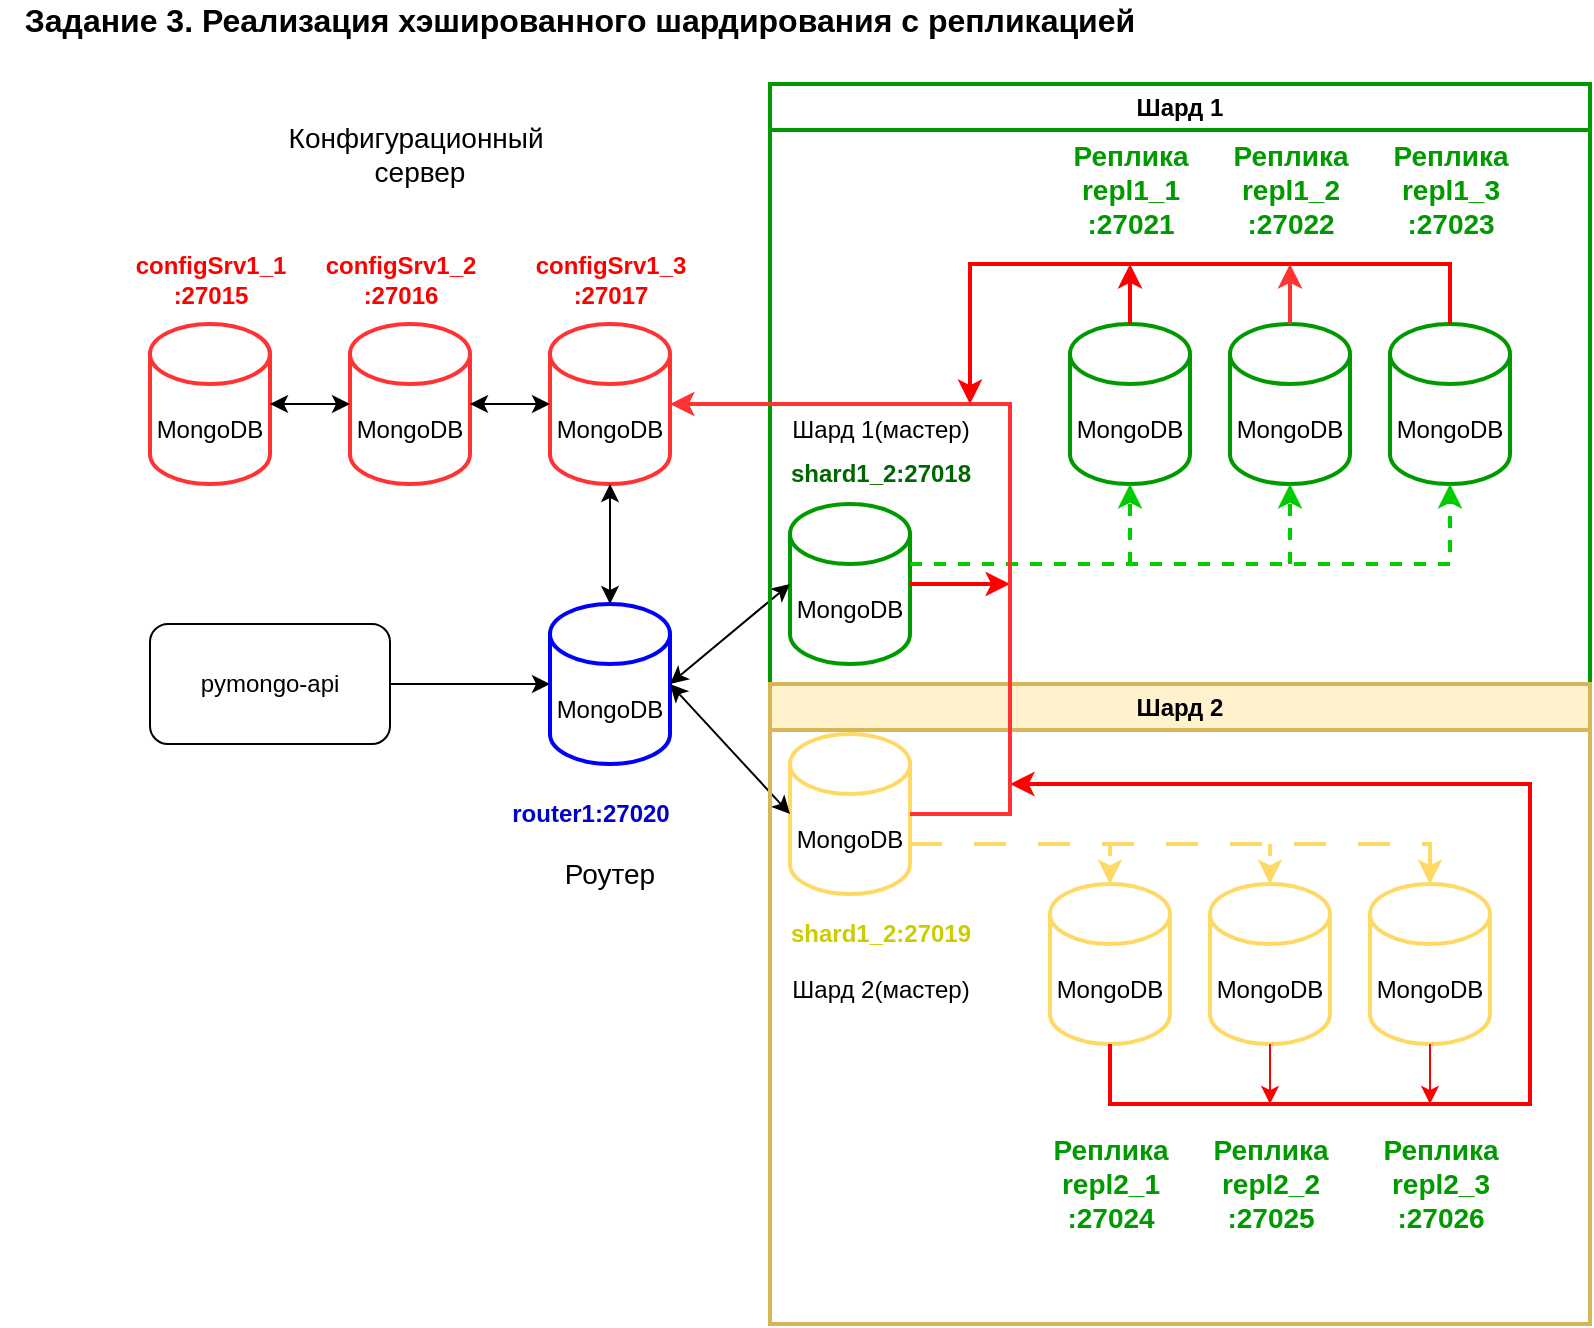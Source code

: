 <mxfile version="25.0.2">
  <diagram name="Page-1" id="-H_mtQnk-PTXWXPvYvuk">
    <mxGraphModel dx="1430" dy="873" grid="1" gridSize="10" guides="1" tooltips="1" connect="1" arrows="1" fold="1" page="1" pageScale="1" pageWidth="1169" pageHeight="827" math="0" shadow="0">
      <root>
        <mxCell id="0" />
        <mxCell id="1" parent="0" />
        <mxCell id="zA23MoTUsTF4_91t8viU-2" value="MongoDB" style="shape=cylinder3;whiteSpace=wrap;html=1;boundedLbl=1;backgroundOutline=1;size=15;strokeColor=#0000FF;strokeWidth=2;" parent="1" vertex="1">
          <mxGeometry x="570" y="360" width="60" height="80" as="geometry" />
        </mxCell>
        <mxCell id="zA23MoTUsTF4_91t8viU-3" value="pymongo-api" style="rounded=1;whiteSpace=wrap;html=1;" parent="1" vertex="1">
          <mxGeometry x="370" y="370" width="120" height="60" as="geometry" />
        </mxCell>
        <mxCell id="zA23MoTUsTF4_91t8viU-4" style="edgeStyle=orthogonalEdgeStyle;rounded=0;orthogonalLoop=1;jettySize=auto;html=1;exitX=1;exitY=0.5;exitDx=0;exitDy=0;entryX=0;entryY=0.5;entryDx=0;entryDy=0;entryPerimeter=0;" parent="1" source="zA23MoTUsTF4_91t8viU-3" target="zA23MoTUsTF4_91t8viU-2" edge="1">
          <mxGeometry relative="1" as="geometry" />
        </mxCell>
        <mxCell id="mKw6a-kfwTMlM3zWuT2E-1" value="MongoDB" style="shape=cylinder3;whiteSpace=wrap;html=1;boundedLbl=1;backgroundOutline=1;size=15;strokeColor=#FF3333;strokeWidth=2;" parent="1" vertex="1">
          <mxGeometry x="570" y="220" width="60" height="80" as="geometry" />
        </mxCell>
        <mxCell id="mKw6a-kfwTMlM3zWuT2E-2" value="MongoDB" style="shape=cylinder3;whiteSpace=wrap;html=1;boundedLbl=1;backgroundOutline=1;size=15;strokeColor=#009900;strokeWidth=2;" parent="1" vertex="1">
          <mxGeometry x="690" y="310" width="60" height="80" as="geometry" />
        </mxCell>
        <mxCell id="mKw6a-kfwTMlM3zWuT2E-3" value="MongoDB" style="shape=cylinder3;whiteSpace=wrap;html=1;boundedLbl=1;backgroundOutline=1;size=15;strokeColor=#FFD966;strokeWidth=2;" parent="1" vertex="1">
          <mxGeometry x="690" y="425" width="60" height="80" as="geometry" />
        </mxCell>
        <mxCell id="mKw6a-kfwTMlM3zWuT2E-4" value="&lt;font style=&quot;font-size: 14px;&quot;&gt;Роутер&lt;/font&gt;" style="text;html=1;align=center;verticalAlign=middle;whiteSpace=wrap;rounded=0;" parent="1" vertex="1">
          <mxGeometry x="570" y="480" width="60" height="30" as="geometry" />
        </mxCell>
        <mxCell id="mKw6a-kfwTMlM3zWuT2E-5" value="&lt;font style=&quot;font-size: 14px;&quot;&gt;Конфигурационный&amp;nbsp;&lt;/font&gt;&lt;div&gt;&lt;font style=&quot;font-size: 14px;&quot;&gt;сервер&lt;/font&gt;&lt;/div&gt;" style="text;html=1;align=center;verticalAlign=middle;whiteSpace=wrap;rounded=0;" parent="1" vertex="1">
          <mxGeometry x="420" y="120" width="170" height="30" as="geometry" />
        </mxCell>
        <mxCell id="mKw6a-kfwTMlM3zWuT2E-6" value="&lt;font style=&quot;font-size: 16px;&quot;&gt;&lt;b&gt;Задание 3. Реализация хэшированного шардирования с репликацией&lt;/b&gt;&lt;/font&gt;&lt;div&gt;&lt;br&gt;&lt;/div&gt;" style="text;html=1;align=center;verticalAlign=middle;whiteSpace=wrap;rounded=0;" parent="1" vertex="1">
          <mxGeometry x="295" y="60" width="580" height="30" as="geometry" />
        </mxCell>
        <mxCell id="mKw6a-kfwTMlM3zWuT2E-7" value="" style="endArrow=classic;startArrow=classic;html=1;rounded=0;entryX=0;entryY=0.5;entryDx=0;entryDy=0;entryPerimeter=0;exitX=1;exitY=0.5;exitDx=0;exitDy=0;exitPerimeter=0;" parent="1" source="zA23MoTUsTF4_91t8viU-2" target="mKw6a-kfwTMlM3zWuT2E-2" edge="1">
          <mxGeometry width="50" height="50" relative="1" as="geometry">
            <mxPoint x="630" y="390" as="sourcePoint" />
            <mxPoint x="680" y="340" as="targetPoint" />
          </mxGeometry>
        </mxCell>
        <mxCell id="mKw6a-kfwTMlM3zWuT2E-8" value="" style="endArrow=classic;startArrow=classic;html=1;rounded=0;entryX=0;entryY=0.5;entryDx=0;entryDy=0;entryPerimeter=0;" parent="1" target="mKw6a-kfwTMlM3zWuT2E-3" edge="1">
          <mxGeometry width="50" height="50" relative="1" as="geometry">
            <mxPoint x="630" y="400" as="sourcePoint" />
            <mxPoint x="680" y="350" as="targetPoint" />
          </mxGeometry>
        </mxCell>
        <mxCell id="mKw6a-kfwTMlM3zWuT2E-12" value="" style="endArrow=classic;startArrow=classic;html=1;rounded=0;entryX=0.5;entryY=1;entryDx=0;entryDy=0;entryPerimeter=0;" parent="1" target="mKw6a-kfwTMlM3zWuT2E-1" edge="1">
          <mxGeometry width="50" height="50" relative="1" as="geometry">
            <mxPoint x="600" y="360" as="sourcePoint" />
            <mxPoint x="650" y="310" as="targetPoint" />
          </mxGeometry>
        </mxCell>
        <mxCell id="mKw6a-kfwTMlM3zWuT2E-15" value="" style="endArrow=classic;html=1;rounded=0;strokeColor=#FF0000;strokeWidth=2;" parent="1" edge="1">
          <mxGeometry width="50" height="50" relative="1" as="geometry">
            <mxPoint x="750" y="350" as="sourcePoint" />
            <mxPoint x="800" y="350" as="targetPoint" />
          </mxGeometry>
        </mxCell>
        <mxCell id="mKw6a-kfwTMlM3zWuT2E-17" value="MongoDB" style="shape=cylinder3;whiteSpace=wrap;html=1;boundedLbl=1;backgroundOutline=1;size=15;strokeColor=#009900;strokeWidth=2;" parent="1" vertex="1">
          <mxGeometry x="830" y="220" width="60" height="80" as="geometry" />
        </mxCell>
        <mxCell id="mKw6a-kfwTMlM3zWuT2E-18" value="MongoDB" style="shape=cylinder3;whiteSpace=wrap;html=1;boundedLbl=1;backgroundOutline=1;size=15;strokeColor=#009900;strokeWidth=2;" parent="1" vertex="1">
          <mxGeometry x="910" y="220" width="60" height="80" as="geometry" />
        </mxCell>
        <mxCell id="mKw6a-kfwTMlM3zWuT2E-19" value="MongoDB" style="shape=cylinder3;whiteSpace=wrap;html=1;boundedLbl=1;backgroundOutline=1;size=15;strokeColor=#009900;strokeWidth=2;" parent="1" vertex="1">
          <mxGeometry x="990" y="220" width="60" height="80" as="geometry" />
        </mxCell>
        <mxCell id="mKw6a-kfwTMlM3zWuT2E-20" value="MongoDB" style="shape=cylinder3;whiteSpace=wrap;html=1;boundedLbl=1;backgroundOutline=1;size=15;strokeColor=#FFD966;strokeWidth=2;" parent="1" vertex="1">
          <mxGeometry x="820" y="500" width="60" height="80" as="geometry" />
        </mxCell>
        <mxCell id="mKw6a-kfwTMlM3zWuT2E-21" value="MongoDB" style="shape=cylinder3;whiteSpace=wrap;html=1;boundedLbl=1;backgroundOutline=1;size=15;strokeColor=#FFD966;strokeWidth=2;" parent="1" vertex="1">
          <mxGeometry x="900" y="500" width="60" height="80" as="geometry" />
        </mxCell>
        <mxCell id="mKw6a-kfwTMlM3zWuT2E-22" value="MongoDB" style="shape=cylinder3;whiteSpace=wrap;html=1;boundedLbl=1;backgroundOutline=1;size=15;strokeColor=#FFD966;strokeWidth=2;" parent="1" vertex="1">
          <mxGeometry x="980" y="500" width="60" height="80" as="geometry" />
        </mxCell>
        <mxCell id="mKw6a-kfwTMlM3zWuT2E-23" value="&lt;b&gt;&lt;font color=&quot;#009900&quot; style=&quot;font-size: 14px;&quot;&gt;Реплика&lt;/font&gt;&lt;/b&gt;&lt;div&gt;&lt;b&gt;&lt;font color=&quot;#009900&quot; style=&quot;font-size: 14px;&quot;&gt;repl1_1&lt;/font&gt;&lt;/b&gt;&lt;/div&gt;&lt;div&gt;&lt;b&gt;&lt;font color=&quot;#009900&quot; style=&quot;font-size: 14px;&quot;&gt;:27021&lt;/font&gt;&lt;/b&gt;&lt;/div&gt;" style="text;html=1;align=center;verticalAlign=middle;resizable=0;points=[];autosize=1;strokeColor=none;fillColor=none;" parent="1" vertex="1">
          <mxGeometry x="815" y="123" width="90" height="60" as="geometry" />
        </mxCell>
        <mxCell id="mKw6a-kfwTMlM3zWuT2E-24" value="&lt;font color=&quot;#009900&quot; style=&quot;font-size: 14px;&quot;&gt;&lt;b&gt;Реплика&lt;/b&gt;&lt;/font&gt;&lt;div&gt;&lt;font color=&quot;#009900&quot; style=&quot;font-size: 14px;&quot;&gt;&lt;b&gt;repl1_2&lt;/b&gt;&lt;/font&gt;&lt;/div&gt;&lt;div&gt;&lt;font color=&quot;#009900&quot; style=&quot;font-size: 14px;&quot;&gt;&lt;b&gt;:27022&lt;/b&gt;&lt;/font&gt;&lt;/div&gt;" style="text;html=1;align=center;verticalAlign=middle;resizable=0;points=[];autosize=1;strokeColor=none;fillColor=none;" parent="1" vertex="1">
          <mxGeometry x="895" y="123" width="90" height="60" as="geometry" />
        </mxCell>
        <mxCell id="mKw6a-kfwTMlM3zWuT2E-25" value="&lt;font color=&quot;#009900&quot; style=&quot;font-size: 14px;&quot;&gt;&lt;b&gt;Реплика&lt;/b&gt;&lt;/font&gt;&lt;div&gt;&lt;font color=&quot;#009900&quot; style=&quot;font-size: 14px;&quot;&gt;&lt;b&gt;repl1_3&lt;/b&gt;&lt;/font&gt;&lt;/div&gt;&lt;div&gt;&lt;font color=&quot;#009900&quot; style=&quot;font-size: 14px;&quot;&gt;&lt;b&gt;:27023&lt;/b&gt;&lt;/font&gt;&lt;/div&gt;" style="text;html=1;align=center;verticalAlign=middle;resizable=0;points=[];autosize=1;strokeColor=none;fillColor=none;" parent="1" vertex="1">
          <mxGeometry x="975" y="123" width="90" height="60" as="geometry" />
        </mxCell>
        <mxCell id="mKw6a-kfwTMlM3zWuT2E-26" value="&lt;font color=&quot;#009900&quot; style=&quot;font-size: 14px;&quot;&gt;&lt;b&gt;Реплика&lt;/b&gt;&lt;/font&gt;&lt;div&gt;&lt;font color=&quot;#009900&quot; style=&quot;font-size: 14px;&quot;&gt;&lt;b&gt;repl2_1&lt;/b&gt;&lt;/font&gt;&lt;/div&gt;&lt;div&gt;&lt;font color=&quot;#009900&quot; style=&quot;font-size: 14px;&quot;&gt;&lt;b&gt;:27024&lt;/b&gt;&lt;/font&gt;&lt;/div&gt;" style="text;html=1;align=center;verticalAlign=middle;resizable=0;points=[];autosize=1;strokeColor=none;fillColor=none;" parent="1" vertex="1">
          <mxGeometry x="805" y="620" width="90" height="60" as="geometry" />
        </mxCell>
        <mxCell id="mKw6a-kfwTMlM3zWuT2E-27" value="&lt;font color=&quot;#009900&quot; style=&quot;font-size: 14px;&quot;&gt;&lt;b&gt;Реплика&lt;/b&gt;&lt;/font&gt;&lt;div&gt;&lt;font color=&quot;#009900&quot; style=&quot;font-size: 14px;&quot;&gt;&lt;b&gt;repl2_2&lt;/b&gt;&lt;/font&gt;&lt;/div&gt;&lt;div&gt;&lt;font color=&quot;#009900&quot; style=&quot;font-size: 14px;&quot;&gt;&lt;b&gt;:27025&lt;/b&gt;&lt;/font&gt;&lt;/div&gt;" style="text;html=1;align=center;verticalAlign=middle;resizable=0;points=[];autosize=1;strokeColor=none;fillColor=none;" parent="1" vertex="1">
          <mxGeometry x="885" y="620" width="90" height="60" as="geometry" />
        </mxCell>
        <mxCell id="mKw6a-kfwTMlM3zWuT2E-29" value="" style="endArrow=classic;html=1;rounded=0;entryX=0.5;entryY=0;entryDx=0;entryDy=0;entryPerimeter=0;dashed=1;dashPattern=8 8;strokeColor=#FFD966;strokeWidth=2;" parent="1" target="mKw6a-kfwTMlM3zWuT2E-22" edge="1">
          <mxGeometry width="50" height="50" relative="1" as="geometry">
            <mxPoint x="750" y="480" as="sourcePoint" />
            <mxPoint x="1050" y="480" as="targetPoint" />
            <Array as="points">
              <mxPoint x="1010" y="480" />
            </Array>
          </mxGeometry>
        </mxCell>
        <mxCell id="mKw6a-kfwTMlM3zWuT2E-30" value="" style="endArrow=classic;html=1;rounded=0;entryX=0.5;entryY=0;entryDx=0;entryDy=0;entryPerimeter=0;dashed=1;strokeColor=#FFD966;strokeWidth=2;" parent="1" target="mKw6a-kfwTMlM3zWuT2E-21" edge="1">
          <mxGeometry width="50" height="50" relative="1" as="geometry">
            <mxPoint x="930" y="480" as="sourcePoint" />
            <mxPoint x="970" y="430" as="targetPoint" />
          </mxGeometry>
        </mxCell>
        <mxCell id="mKw6a-kfwTMlM3zWuT2E-31" value="" style="endArrow=classic;html=1;rounded=0;entryX=0.5;entryY=0;entryDx=0;entryDy=0;entryPerimeter=0;dashed=1;strokeWidth=2;strokeColor=#FFD966;" parent="1" target="mKw6a-kfwTMlM3zWuT2E-20" edge="1">
          <mxGeometry width="50" height="50" relative="1" as="geometry">
            <mxPoint x="850" y="480" as="sourcePoint" />
            <mxPoint x="900" y="430" as="targetPoint" />
          </mxGeometry>
        </mxCell>
        <mxCell id="mKw6a-kfwTMlM3zWuT2E-32" value="" style="endArrow=classic;html=1;rounded=0;entryX=0.5;entryY=1;entryDx=0;entryDy=0;entryPerimeter=0;dashed=1;strokeColor=#00CC00;strokeWidth=2;" parent="1" target="mKw6a-kfwTMlM3zWuT2E-19" edge="1">
          <mxGeometry width="50" height="50" relative="1" as="geometry">
            <mxPoint x="750" y="340" as="sourcePoint" />
            <mxPoint x="800" y="290" as="targetPoint" />
            <Array as="points">
              <mxPoint x="1020" y="340" />
            </Array>
          </mxGeometry>
        </mxCell>
        <mxCell id="mKw6a-kfwTMlM3zWuT2E-33" value="" style="endArrow=classic;html=1;rounded=0;entryX=0.5;entryY=1;entryDx=0;entryDy=0;entryPerimeter=0;dashed=1;strokeColor=#00CC00;strokeWidth=2;" parent="1" target="mKw6a-kfwTMlM3zWuT2E-18" edge="1">
          <mxGeometry width="50" height="50" relative="1" as="geometry">
            <mxPoint x="940" y="340" as="sourcePoint" />
            <mxPoint x="990" y="290" as="targetPoint" />
          </mxGeometry>
        </mxCell>
        <mxCell id="mKw6a-kfwTMlM3zWuT2E-34" value="" style="endArrow=classic;html=1;rounded=0;entryX=0.5;entryY=1;entryDx=0;entryDy=0;entryPerimeter=0;dashed=1;strokeColor=#00CC00;strokeWidth=2;" parent="1" target="mKw6a-kfwTMlM3zWuT2E-17" edge="1">
          <mxGeometry width="50" height="50" relative="1" as="geometry">
            <mxPoint x="860" y="340" as="sourcePoint" />
            <mxPoint x="900" y="290" as="targetPoint" />
          </mxGeometry>
        </mxCell>
        <mxCell id="mKw6a-kfwTMlM3zWuT2E-35" value="" style="endArrow=classic;html=1;rounded=0;strokeColor=#FF0000;strokeWidth=2;" parent="1" edge="1">
          <mxGeometry width="50" height="50" relative="1" as="geometry">
            <mxPoint x="850" y="580" as="sourcePoint" />
            <mxPoint x="800" y="450" as="targetPoint" />
            <Array as="points">
              <mxPoint x="850" y="610" />
              <mxPoint x="1060" y="610" />
              <mxPoint x="1060" y="450" />
            </Array>
          </mxGeometry>
        </mxCell>
        <mxCell id="mKw6a-kfwTMlM3zWuT2E-36" value="" style="endArrow=classic;html=1;rounded=0;strokeColor=#FF0000;" parent="1" edge="1">
          <mxGeometry width="50" height="50" relative="1" as="geometry">
            <mxPoint x="930" y="580" as="sourcePoint" />
            <mxPoint x="930" y="610" as="targetPoint" />
          </mxGeometry>
        </mxCell>
        <mxCell id="mKw6a-kfwTMlM3zWuT2E-37" value="" style="endArrow=classic;html=1;rounded=0;strokeColor=#FF0000;" parent="1" edge="1">
          <mxGeometry width="50" height="50" relative="1" as="geometry">
            <mxPoint x="1010" y="580" as="sourcePoint" />
            <mxPoint x="1010" y="610" as="targetPoint" />
          </mxGeometry>
        </mxCell>
        <mxCell id="mKw6a-kfwTMlM3zWuT2E-38" value="" style="endArrow=classic;html=1;rounded=0;strokeColor=#FF0000;strokeWidth=2;" parent="1" edge="1">
          <mxGeometry width="50" height="50" relative="1" as="geometry">
            <mxPoint x="1020" y="220" as="sourcePoint" />
            <mxPoint x="780" y="260" as="targetPoint" />
            <Array as="points">
              <mxPoint x="1020" y="190" />
              <mxPoint x="780" y="190" />
            </Array>
          </mxGeometry>
        </mxCell>
        <mxCell id="mKw6a-kfwTMlM3zWuT2E-39" value="" style="endArrow=classic;html=1;rounded=0;strokeColor=#FF3333;strokeWidth=2;" parent="1" edge="1">
          <mxGeometry width="50" height="50" relative="1" as="geometry">
            <mxPoint x="940" y="220" as="sourcePoint" />
            <mxPoint x="940" y="190" as="targetPoint" />
          </mxGeometry>
        </mxCell>
        <mxCell id="mKw6a-kfwTMlM3zWuT2E-40" value="" style="endArrow=classic;html=1;rounded=0;strokeColor=#FF0000;strokeWidth=2;" parent="1" edge="1">
          <mxGeometry width="50" height="50" relative="1" as="geometry">
            <mxPoint x="860" y="220" as="sourcePoint" />
            <mxPoint x="860" y="190" as="targetPoint" />
          </mxGeometry>
        </mxCell>
        <mxCell id="mKw6a-kfwTMlM3zWuT2E-41" value="Шард 1" style="swimlane;whiteSpace=wrap;html=1;strokeColor=#009900;strokeWidth=2;" parent="1" vertex="1">
          <mxGeometry x="680" y="100" width="410" height="300" as="geometry" />
        </mxCell>
        <mxCell id="8V42qVTOC1k6mHcDL1kq-3" value="Шард 1(мастер)&lt;div&gt;&lt;br&gt;&lt;/div&gt;" style="text;html=1;align=center;verticalAlign=middle;resizable=0;points=[];autosize=1;strokeColor=none;fillColor=none;" parent="mKw6a-kfwTMlM3zWuT2E-41" vertex="1">
          <mxGeometry x="-10" y="160" width="130" height="40" as="geometry" />
        </mxCell>
        <mxCell id="8V42qVTOC1k6mHcDL1kq-7" value="&lt;font color=&quot;#006600&quot;&gt;&lt;b&gt;shard1_2:27018&lt;/b&gt;&lt;/font&gt;" style="text;html=1;align=center;verticalAlign=middle;resizable=0;points=[];autosize=1;strokeColor=none;fillColor=none;" parent="mKw6a-kfwTMlM3zWuT2E-41" vertex="1">
          <mxGeometry x="-10" y="180" width="130" height="30" as="geometry" />
        </mxCell>
        <mxCell id="mKw6a-kfwTMlM3zWuT2E-42" value="Шард 2" style="swimlane;whiteSpace=wrap;html=1;fillColor=#fff2cc;strokeColor=#d6b656;strokeWidth=2;" parent="1" vertex="1">
          <mxGeometry x="680" y="400" width="410" height="320" as="geometry" />
        </mxCell>
        <mxCell id="8V42qVTOC1k6mHcDL1kq-6" value="Шард 2(мастер)&lt;div&gt;&lt;br&gt;&lt;/div&gt;" style="text;html=1;align=center;verticalAlign=middle;resizable=0;points=[];autosize=1;strokeColor=none;fillColor=none;" parent="mKw6a-kfwTMlM3zWuT2E-42" vertex="1">
          <mxGeometry x="-10" y="140" width="130" height="40" as="geometry" />
        </mxCell>
        <mxCell id="8V42qVTOC1k6mHcDL1kq-8" value="&lt;font color=&quot;#cccc00&quot;&gt;&lt;b&gt;shard1_2:27019&lt;/b&gt;&lt;/font&gt;" style="text;html=1;align=center;verticalAlign=middle;resizable=0;points=[];autosize=1;strokeColor=none;fillColor=none;" parent="mKw6a-kfwTMlM3zWuT2E-42" vertex="1">
          <mxGeometry x="-10" y="110" width="130" height="30" as="geometry" />
        </mxCell>
        <mxCell id="mKw6a-kfwTMlM3zWuT2E-28" value="&lt;font color=&quot;#009900&quot; style=&quot;font-size: 14px;&quot;&gt;&lt;b&gt;Реплика&lt;/b&gt;&lt;/font&gt;&lt;div&gt;&lt;font color=&quot;#009900&quot; style=&quot;font-size: 14px;&quot;&gt;&lt;b&gt;repl2_3&lt;/b&gt;&lt;/font&gt;&lt;/div&gt;&lt;div&gt;&lt;font color=&quot;#009900&quot; style=&quot;font-size: 14px;&quot;&gt;&lt;b&gt;:27026&lt;/b&gt;&lt;/font&gt;&lt;/div&gt;" style="text;html=1;align=center;verticalAlign=middle;resizable=0;points=[];autosize=1;strokeColor=none;fillColor=none;" parent="mKw6a-kfwTMlM3zWuT2E-42" vertex="1">
          <mxGeometry x="290" y="220" width="90" height="60" as="geometry" />
        </mxCell>
        <mxCell id="mKw6a-kfwTMlM3zWuT2E-14" value="" style="endArrow=classic;html=1;rounded=0;exitX=1;exitY=0.5;exitDx=0;exitDy=0;exitPerimeter=0;entryX=1;entryY=0.5;entryDx=0;entryDy=0;entryPerimeter=0;strokeColor=#FF3333;strokeWidth=2;" parent="1" source="mKw6a-kfwTMlM3zWuT2E-3" target="mKw6a-kfwTMlM3zWuT2E-1" edge="1">
          <mxGeometry width="50" height="50" relative="1" as="geometry">
            <mxPoint x="760" y="470" as="sourcePoint" />
            <mxPoint x="800" y="210" as="targetPoint" />
            <Array as="points">
              <mxPoint x="800" y="465" />
              <mxPoint x="800" y="260" />
            </Array>
          </mxGeometry>
        </mxCell>
        <mxCell id="8V42qVTOC1k6mHcDL1kq-1" value="&lt;font color=&quot;#ff0000&quot;&gt;&lt;b style=&quot;&quot;&gt;configSrv1_3&lt;/b&gt;&lt;/font&gt;&lt;div&gt;&lt;font color=&quot;#ff0000&quot;&gt;&lt;b style=&quot;&quot;&gt;:27017&lt;/b&gt;&lt;/font&gt;&lt;/div&gt;" style="text;html=1;align=center;verticalAlign=middle;resizable=0;points=[];autosize=1;strokeColor=none;fillColor=none;" parent="1" vertex="1">
          <mxGeometry x="545" y="178" width="110" height="40" as="geometry" />
        </mxCell>
        <mxCell id="8V42qVTOC1k6mHcDL1kq-2" value="&lt;font color=&quot;#0000cc&quot;&gt;&lt;b style=&quot;&quot;&gt;router1:27020&lt;/b&gt;&lt;/font&gt;" style="text;html=1;align=center;verticalAlign=middle;resizable=0;points=[];autosize=1;strokeColor=none;fillColor=none;" parent="1" vertex="1">
          <mxGeometry x="530" y="450" width="120" height="30" as="geometry" />
        </mxCell>
        <mxCell id="y_HtmazN0kneG0MGvAsQ-1" value="MongoDB" style="shape=cylinder3;whiteSpace=wrap;html=1;boundedLbl=1;backgroundOutline=1;size=15;strokeColor=#FF3333;strokeWidth=2;" parent="1" vertex="1">
          <mxGeometry x="470" y="220" width="60" height="80" as="geometry" />
        </mxCell>
        <mxCell id="y_HtmazN0kneG0MGvAsQ-2" value="MongoDB" style="shape=cylinder3;whiteSpace=wrap;html=1;boundedLbl=1;backgroundOutline=1;size=15;strokeColor=#FF3333;strokeWidth=2;" parent="1" vertex="1">
          <mxGeometry x="370" y="220" width="60" height="80" as="geometry" />
        </mxCell>
        <mxCell id="y_HtmazN0kneG0MGvAsQ-3" value="" style="endArrow=classic;startArrow=classic;html=1;rounded=0;entryX=0;entryY=0.5;entryDx=0;entryDy=0;entryPerimeter=0;" parent="1" target="mKw6a-kfwTMlM3zWuT2E-1" edge="1">
          <mxGeometry width="50" height="50" relative="1" as="geometry">
            <mxPoint x="530" y="260" as="sourcePoint" />
            <mxPoint x="580" y="210" as="targetPoint" />
          </mxGeometry>
        </mxCell>
        <mxCell id="y_HtmazN0kneG0MGvAsQ-4" value="" style="endArrow=classic;startArrow=classic;html=1;rounded=0;entryX=0;entryY=0.5;entryDx=0;entryDy=0;entryPerimeter=0;" parent="1" target="y_HtmazN0kneG0MGvAsQ-1" edge="1">
          <mxGeometry width="50" height="50" relative="1" as="geometry">
            <mxPoint x="430" y="260" as="sourcePoint" />
            <mxPoint x="480" y="210" as="targetPoint" />
          </mxGeometry>
        </mxCell>
        <mxCell id="y_HtmazN0kneG0MGvAsQ-5" value="&lt;font color=&quot;#ff0000&quot;&gt;&lt;b style=&quot;&quot;&gt;configSrv1_2&lt;/b&gt;&lt;/font&gt;&lt;div&gt;&lt;font color=&quot;#ff0000&quot;&gt;&lt;b style=&quot;&quot;&gt;:27016&lt;/b&gt;&lt;/font&gt;&lt;/div&gt;" style="text;html=1;align=center;verticalAlign=middle;resizable=0;points=[];autosize=1;strokeColor=none;fillColor=none;" parent="1" vertex="1">
          <mxGeometry x="440" y="178" width="110" height="40" as="geometry" />
        </mxCell>
        <mxCell id="y_HtmazN0kneG0MGvAsQ-6" value="&lt;font color=&quot;#ff0000&quot;&gt;&lt;b style=&quot;&quot;&gt;configSrv1_1&lt;/b&gt;&lt;/font&gt;&lt;div&gt;&lt;font color=&quot;#ff0000&quot;&gt;&lt;b style=&quot;&quot;&gt;:27015&lt;/b&gt;&lt;/font&gt;&lt;/div&gt;" style="text;html=1;align=center;verticalAlign=middle;resizable=0;points=[];autosize=1;strokeColor=none;fillColor=none;" parent="1" vertex="1">
          <mxGeometry x="345" y="178" width="110" height="40" as="geometry" />
        </mxCell>
      </root>
    </mxGraphModel>
  </diagram>
</mxfile>

